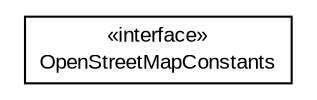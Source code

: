 #!/usr/local/bin/dot
#
# Class diagram 
# Generated by UMLGraph version R5_6-24-gf6e263 (http://www.umlgraph.org/)
#

digraph G {
	edge [fontname="arial",fontsize=10,labelfontname="arial",labelfontsize=10];
	node [fontname="arial",fontsize=10,shape=plaintext];
	nodesep=0.25;
	ranksep=0.5;
	// org.osmdroid.constants.OpenStreetMapConstants
	c191 [label=<<table title="org.osmdroid.constants.OpenStreetMapConstants" border="0" cellborder="1" cellspacing="0" cellpadding="2" port="p" href="./OpenStreetMapConstants.html">
		<tr><td><table border="0" cellspacing="0" cellpadding="1">
<tr><td align="center" balign="center"> &#171;interface&#187; </td></tr>
<tr><td align="center" balign="center"> OpenStreetMapConstants </td></tr>
		</table></td></tr>
		</table>>, URL="./OpenStreetMapConstants.html", fontname="arial", fontcolor="black", fontsize=10.0];
}

